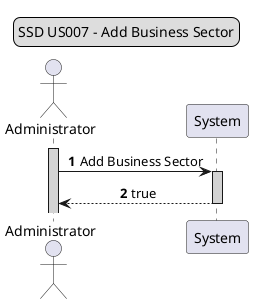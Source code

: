@startuml
skinparam sequenceMessageAlign center

legend top
SSD US007 - Add Business Sector
end legend

autoactivate on
Actor Administrator
activate Administrator #lightgrey

autonumber
Administrator -> System #lightgrey: Add Business Sector
System --> Administrator: true
@enduml

